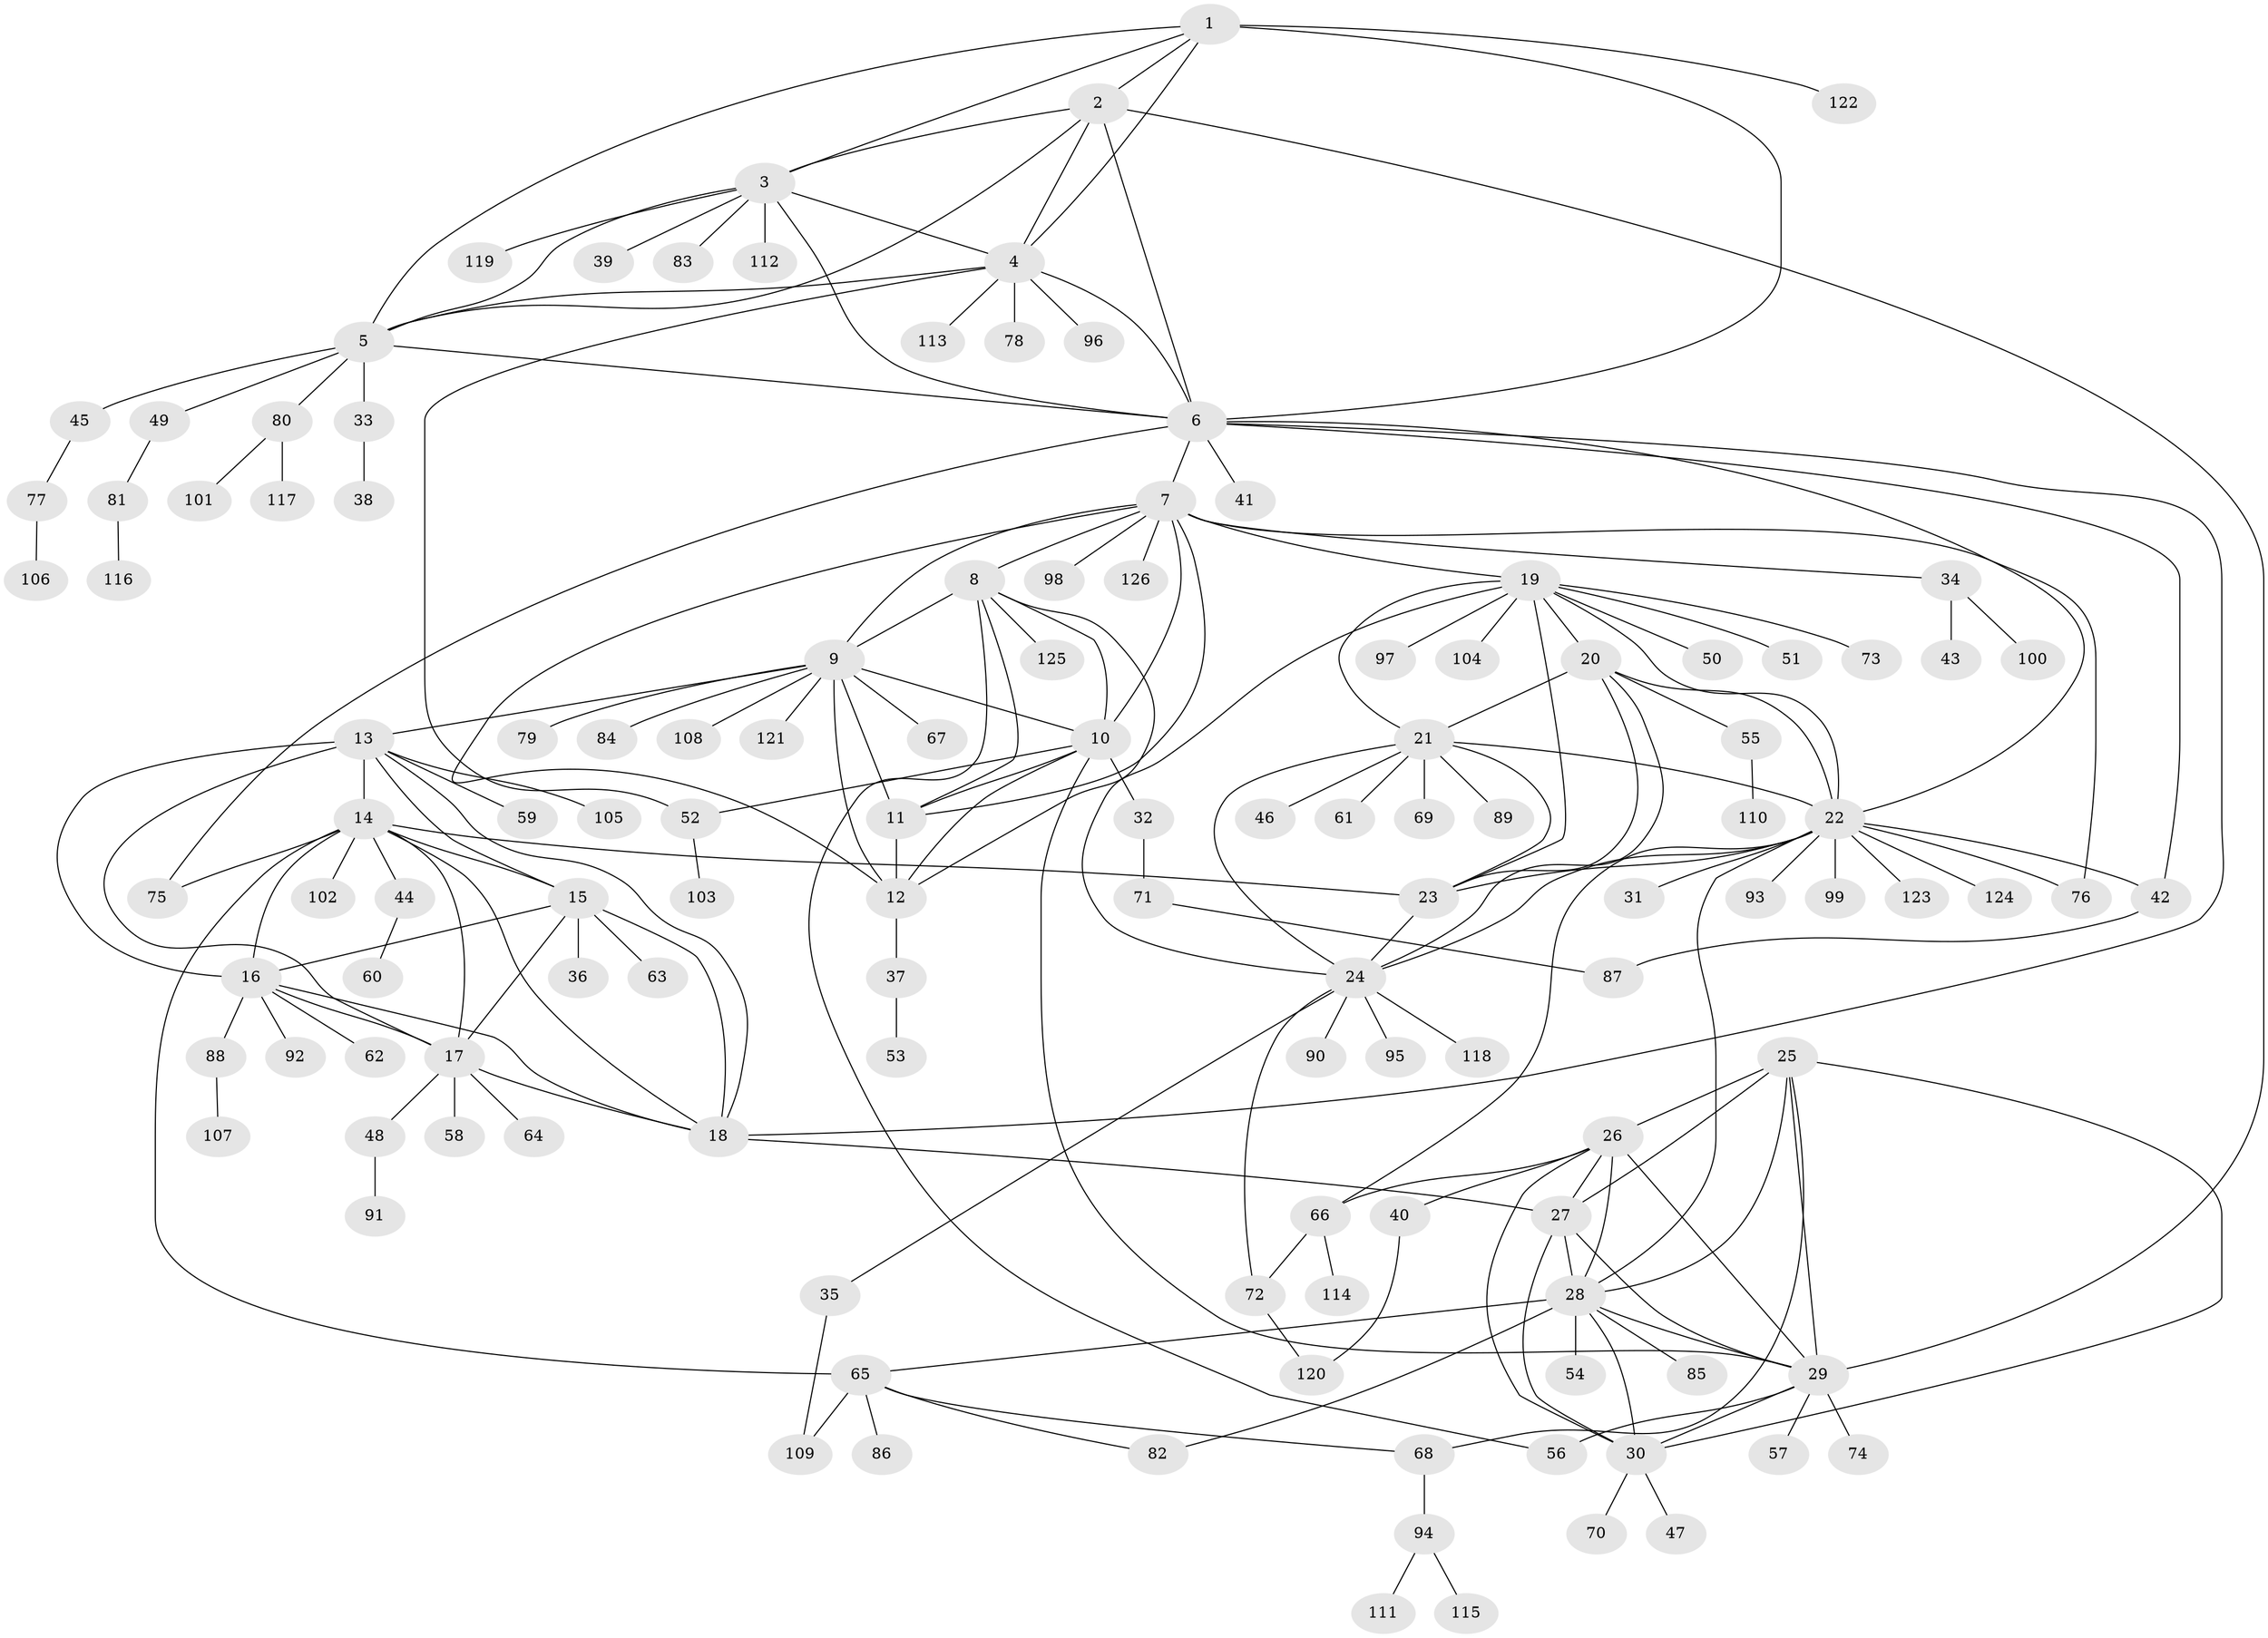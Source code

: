 // Generated by graph-tools (version 1.1) at 2025/26/03/09/25 03:26:46]
// undirected, 126 vertices, 194 edges
graph export_dot {
graph [start="1"]
  node [color=gray90,style=filled];
  1;
  2;
  3;
  4;
  5;
  6;
  7;
  8;
  9;
  10;
  11;
  12;
  13;
  14;
  15;
  16;
  17;
  18;
  19;
  20;
  21;
  22;
  23;
  24;
  25;
  26;
  27;
  28;
  29;
  30;
  31;
  32;
  33;
  34;
  35;
  36;
  37;
  38;
  39;
  40;
  41;
  42;
  43;
  44;
  45;
  46;
  47;
  48;
  49;
  50;
  51;
  52;
  53;
  54;
  55;
  56;
  57;
  58;
  59;
  60;
  61;
  62;
  63;
  64;
  65;
  66;
  67;
  68;
  69;
  70;
  71;
  72;
  73;
  74;
  75;
  76;
  77;
  78;
  79;
  80;
  81;
  82;
  83;
  84;
  85;
  86;
  87;
  88;
  89;
  90;
  91;
  92;
  93;
  94;
  95;
  96;
  97;
  98;
  99;
  100;
  101;
  102;
  103;
  104;
  105;
  106;
  107;
  108;
  109;
  110;
  111;
  112;
  113;
  114;
  115;
  116;
  117;
  118;
  119;
  120;
  121;
  122;
  123;
  124;
  125;
  126;
  1 -- 2;
  1 -- 3;
  1 -- 4;
  1 -- 5;
  1 -- 6;
  1 -- 122;
  2 -- 3;
  2 -- 4;
  2 -- 5;
  2 -- 6;
  2 -- 29;
  3 -- 4;
  3 -- 5;
  3 -- 6;
  3 -- 39;
  3 -- 83;
  3 -- 112;
  3 -- 119;
  4 -- 5;
  4 -- 6;
  4 -- 52;
  4 -- 78;
  4 -- 96;
  4 -- 113;
  5 -- 6;
  5 -- 33;
  5 -- 45;
  5 -- 49;
  5 -- 80;
  6 -- 7;
  6 -- 18;
  6 -- 22;
  6 -- 41;
  6 -- 42;
  6 -- 75;
  7 -- 8;
  7 -- 9;
  7 -- 10;
  7 -- 11;
  7 -- 12;
  7 -- 19;
  7 -- 34;
  7 -- 76;
  7 -- 98;
  7 -- 126;
  8 -- 9;
  8 -- 10;
  8 -- 11;
  8 -- 12;
  8 -- 56;
  8 -- 125;
  9 -- 10;
  9 -- 11;
  9 -- 12;
  9 -- 13;
  9 -- 67;
  9 -- 79;
  9 -- 84;
  9 -- 108;
  9 -- 121;
  10 -- 11;
  10 -- 12;
  10 -- 29;
  10 -- 32;
  10 -- 52;
  11 -- 12;
  12 -- 37;
  13 -- 14;
  13 -- 15;
  13 -- 16;
  13 -- 17;
  13 -- 18;
  13 -- 59;
  13 -- 105;
  14 -- 15;
  14 -- 16;
  14 -- 17;
  14 -- 18;
  14 -- 23;
  14 -- 44;
  14 -- 65;
  14 -- 75;
  14 -- 102;
  15 -- 16;
  15 -- 17;
  15 -- 18;
  15 -- 36;
  15 -- 63;
  16 -- 17;
  16 -- 18;
  16 -- 62;
  16 -- 88;
  16 -- 92;
  17 -- 18;
  17 -- 48;
  17 -- 58;
  17 -- 64;
  18 -- 27;
  19 -- 20;
  19 -- 21;
  19 -- 22;
  19 -- 23;
  19 -- 24;
  19 -- 50;
  19 -- 51;
  19 -- 73;
  19 -- 97;
  19 -- 104;
  20 -- 21;
  20 -- 22;
  20 -- 23;
  20 -- 24;
  20 -- 55;
  21 -- 22;
  21 -- 23;
  21 -- 24;
  21 -- 46;
  21 -- 61;
  21 -- 69;
  21 -- 89;
  22 -- 23;
  22 -- 24;
  22 -- 28;
  22 -- 31;
  22 -- 42;
  22 -- 66;
  22 -- 76;
  22 -- 93;
  22 -- 99;
  22 -- 123;
  22 -- 124;
  23 -- 24;
  24 -- 35;
  24 -- 72;
  24 -- 90;
  24 -- 95;
  24 -- 118;
  25 -- 26;
  25 -- 27;
  25 -- 28;
  25 -- 29;
  25 -- 30;
  25 -- 68;
  26 -- 27;
  26 -- 28;
  26 -- 29;
  26 -- 30;
  26 -- 40;
  26 -- 66;
  27 -- 28;
  27 -- 29;
  27 -- 30;
  28 -- 29;
  28 -- 30;
  28 -- 54;
  28 -- 65;
  28 -- 82;
  28 -- 85;
  29 -- 30;
  29 -- 56;
  29 -- 57;
  29 -- 74;
  30 -- 47;
  30 -- 70;
  32 -- 71;
  33 -- 38;
  34 -- 43;
  34 -- 100;
  35 -- 109;
  37 -- 53;
  40 -- 120;
  42 -- 87;
  44 -- 60;
  45 -- 77;
  48 -- 91;
  49 -- 81;
  52 -- 103;
  55 -- 110;
  65 -- 68;
  65 -- 82;
  65 -- 86;
  65 -- 109;
  66 -- 72;
  66 -- 114;
  68 -- 94;
  71 -- 87;
  72 -- 120;
  77 -- 106;
  80 -- 101;
  80 -- 117;
  81 -- 116;
  88 -- 107;
  94 -- 111;
  94 -- 115;
}
